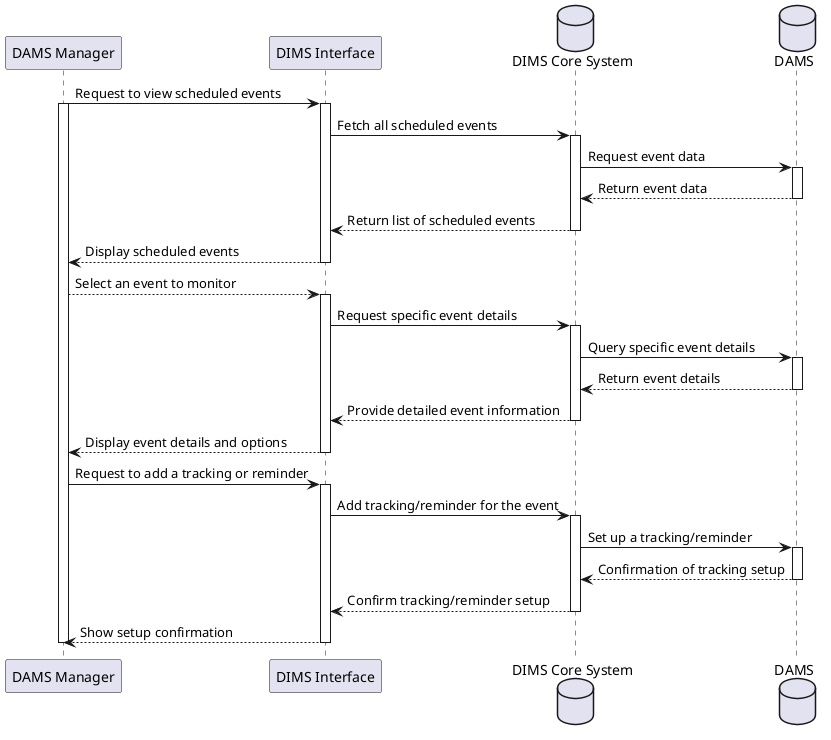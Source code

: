 @startuml
participant "DAMS Manager" as DM
participant "DIMS Interface" as DI
database "DIMS Core System" as DCS
database "DAMS" as D

DM -> DI : Request to view scheduled events
activate DM
activate DI

DI -> DCS : Fetch all scheduled events
activate DCS

DCS -> D : Request event data
activate D

D --> DCS : Return event data
deactivate D

DCS --> DI : Return list of scheduled events
deactivate DCS

DI --> DM : Display scheduled events
deactivate DI

DM --> DI : Select an event to monitor
activate DI

DI -> DCS : Request specific event details
activate DCS

DCS -> D : Query specific event details
activate D

D --> DCS : Return event details
deactivate D

DCS --> DI : Provide detailed event information
deactivate DCS

DI --> DM : Display event details and options
deactivate DI

DM -> DI : Request to add a tracking or reminder
activate DI

DI -> DCS : Add tracking/reminder for the event
activate DCS

DCS -> D : Set up a tracking/reminder
activate D

D --> DCS : Confirmation of tracking setup
deactivate D

DCS --> DI : Confirm tracking/reminder setup
deactivate DCS

DI --> DM : Show setup confirmation
deactivate DI
deactivate DM

@enduml